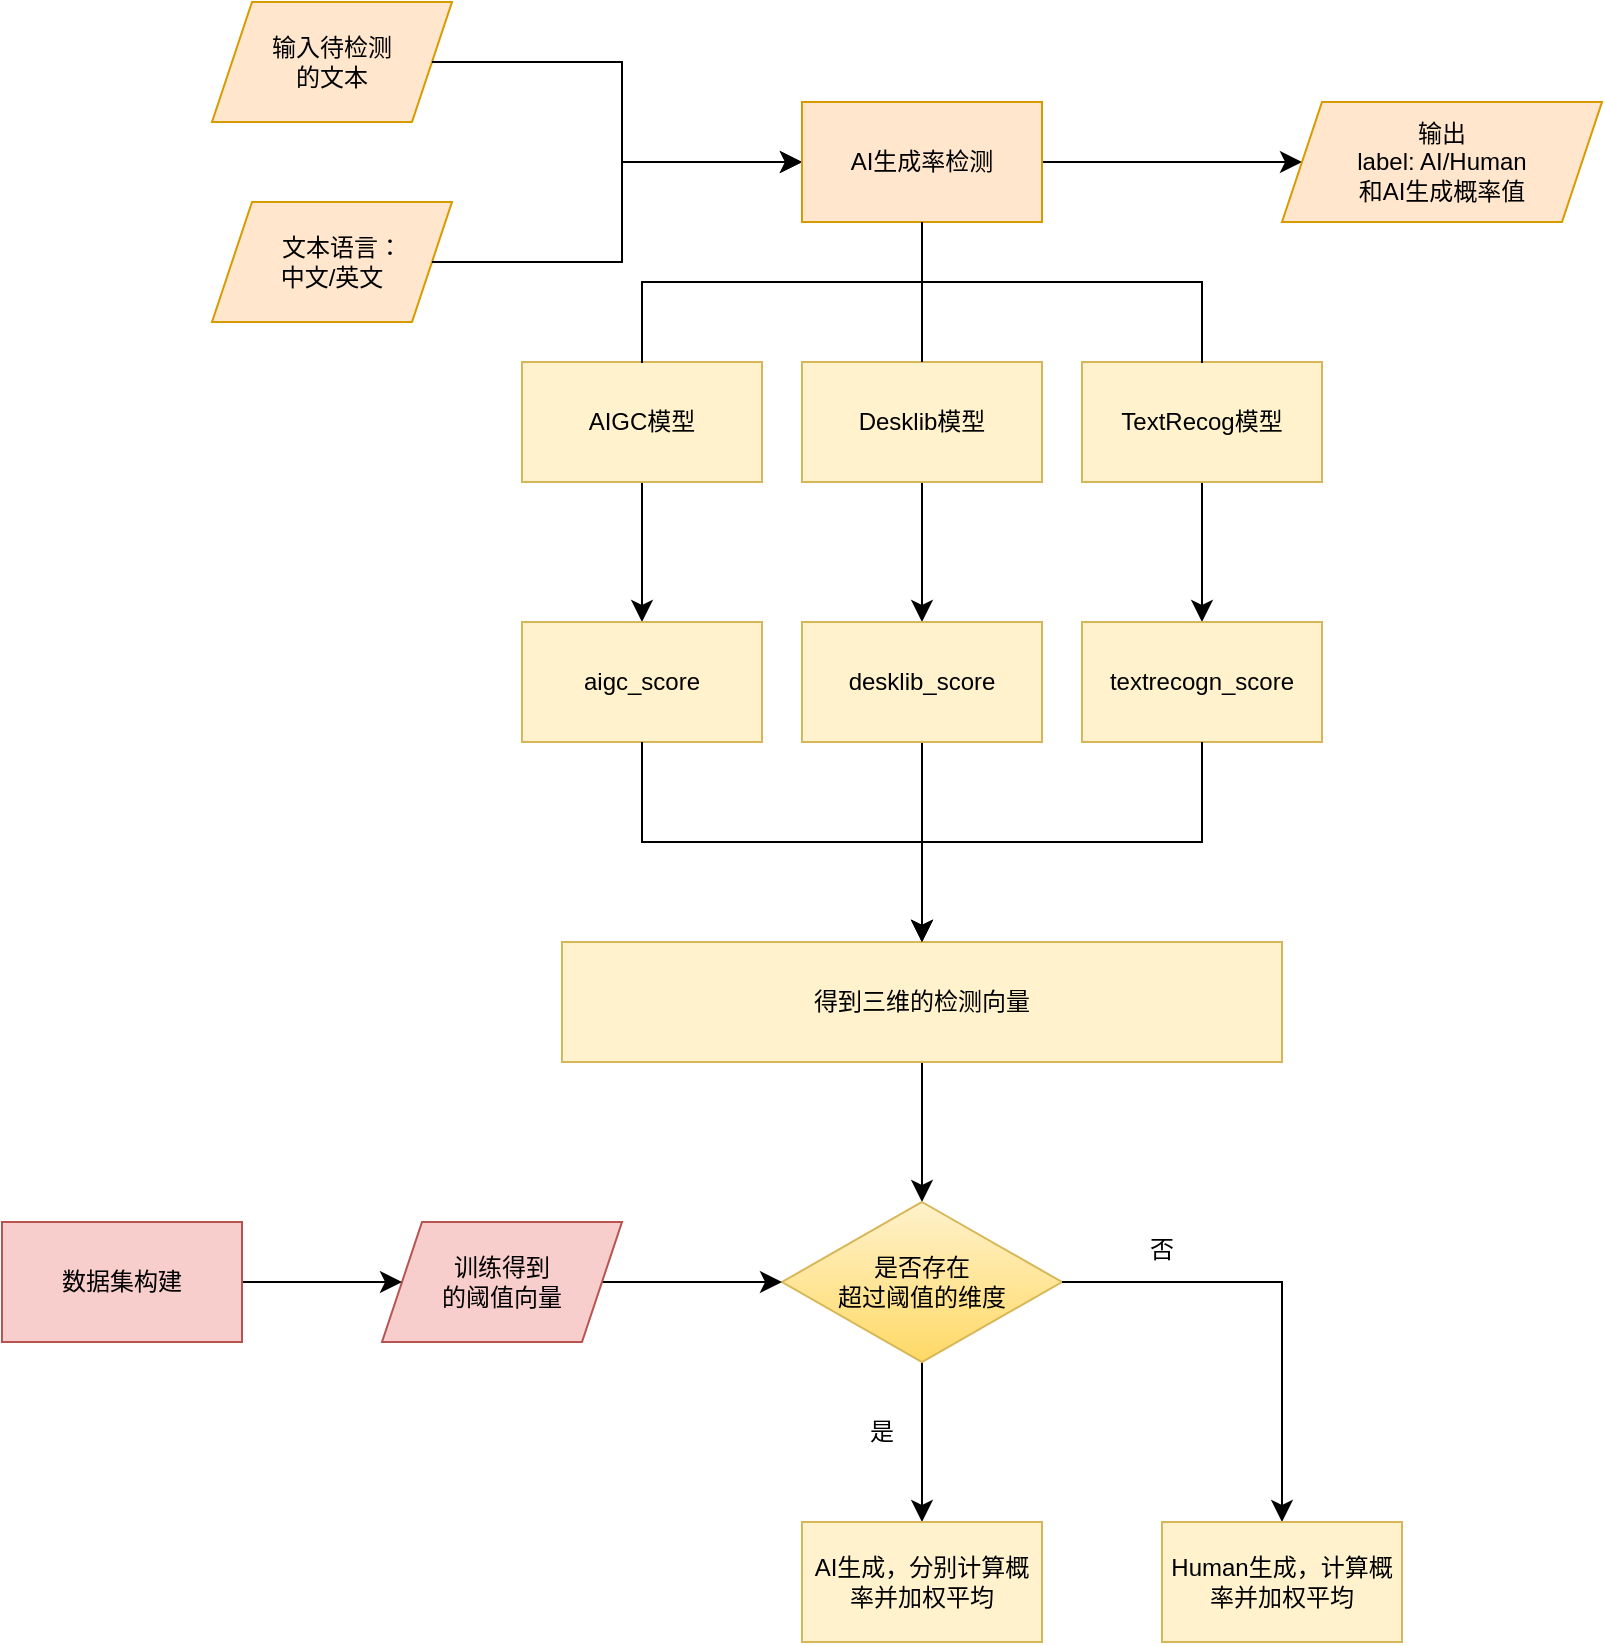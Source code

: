 <mxfile version="26.2.8">
  <diagram id="C5RBs43oDa-KdzZeNtuy" name="Page-1">
    <mxGraphModel dx="2046" dy="845" grid="1" gridSize="10" guides="1" tooltips="1" connect="1" arrows="1" fold="1" page="1" pageScale="1" pageWidth="827" pageHeight="1169" math="0" shadow="0">
      <root>
        <mxCell id="WIyWlLk6GJQsqaUBKTNV-0" />
        <mxCell id="WIyWlLk6GJQsqaUBKTNV-1" parent="WIyWlLk6GJQsqaUBKTNV-0" />
        <mxCell id="eP2JIxnxrdYGhj9Yvx8S-0" value="输入待检测&lt;div&gt;的文本&lt;/div&gt;" style="shape=parallelogram;perimeter=parallelogramPerimeter;whiteSpace=wrap;html=1;fixedSize=1;fillColor=#ffe6cc;strokeColor=#d79b00;" vertex="1" parent="WIyWlLk6GJQsqaUBKTNV-1">
          <mxGeometry x="95" y="530" width="120" height="60" as="geometry" />
        </mxCell>
        <mxCell id="eP2JIxnxrdYGhj9Yvx8S-1" value="&amp;nbsp; &amp;nbsp;文本语言：&lt;div&gt;&lt;span style=&quot;background-color: transparent; color: light-dark(rgb(0, 0, 0), rgb(255, 255, 255));&quot;&gt;中文/英文&lt;/span&gt;&lt;/div&gt;" style="shape=parallelogram;perimeter=parallelogramPerimeter;whiteSpace=wrap;html=1;fixedSize=1;fillColor=#ffe6cc;strokeColor=#d79b00;" vertex="1" parent="WIyWlLk6GJQsqaUBKTNV-1">
          <mxGeometry x="95" y="630" width="120" height="60" as="geometry" />
        </mxCell>
        <mxCell id="eP2JIxnxrdYGhj9Yvx8S-4" value="" style="edgeStyle=elbowEdgeStyle;elbow=horizontal;endArrow=classic;html=1;curved=0;rounded=0;endSize=8;startSize=8;fontSize=12;exitX=1;exitY=0.5;exitDx=0;exitDy=0;entryX=0;entryY=0.5;entryDx=0;entryDy=0;" edge="1" parent="WIyWlLk6GJQsqaUBKTNV-1" source="eP2JIxnxrdYGhj9Yvx8S-0" target="eP2JIxnxrdYGhj9Yvx8S-6">
          <mxGeometry width="50" height="50" relative="1" as="geometry">
            <mxPoint x="195" y="590" as="sourcePoint" />
            <mxPoint x="345" y="610" as="targetPoint" />
            <Array as="points">
              <mxPoint x="300" y="590" />
            </Array>
          </mxGeometry>
        </mxCell>
        <mxCell id="eP2JIxnxrdYGhj9Yvx8S-5" value="" style="edgeStyle=elbowEdgeStyle;elbow=horizontal;endArrow=classic;html=1;curved=0;rounded=0;endSize=8;startSize=8;fontSize=12;exitX=1;exitY=0.5;exitDx=0;exitDy=0;entryX=0;entryY=0.5;entryDx=0;entryDy=0;" edge="1" parent="WIyWlLk6GJQsqaUBKTNV-1" source="eP2JIxnxrdYGhj9Yvx8S-1" target="eP2JIxnxrdYGhj9Yvx8S-6">
          <mxGeometry width="50" height="50" relative="1" as="geometry">
            <mxPoint x="195" y="590" as="sourcePoint" />
            <mxPoint x="345" y="610" as="targetPoint" />
            <Array as="points">
              <mxPoint x="300" y="630" />
            </Array>
          </mxGeometry>
        </mxCell>
        <mxCell id="eP2JIxnxrdYGhj9Yvx8S-58" value="" style="edgeStyle=none;curved=1;rounded=0;orthogonalLoop=1;jettySize=auto;html=1;fontSize=12;startSize=8;endSize=8;" edge="1" parent="WIyWlLk6GJQsqaUBKTNV-1" source="eP2JIxnxrdYGhj9Yvx8S-6" target="eP2JIxnxrdYGhj9Yvx8S-57">
          <mxGeometry relative="1" as="geometry" />
        </mxCell>
        <mxCell id="eP2JIxnxrdYGhj9Yvx8S-6" value="AI生成率检测" style="rounded=0;whiteSpace=wrap;html=1;fillColor=#ffe6cc;strokeColor=#d79b00;" vertex="1" parent="WIyWlLk6GJQsqaUBKTNV-1">
          <mxGeometry x="390" y="580" width="120" height="60" as="geometry" />
        </mxCell>
        <mxCell id="eP2JIxnxrdYGhj9Yvx8S-31" value="" style="edgeStyle=none;curved=1;rounded=0;orthogonalLoop=1;jettySize=auto;html=1;fontSize=12;startSize=8;endSize=8;" edge="1" parent="WIyWlLk6GJQsqaUBKTNV-1" source="eP2JIxnxrdYGhj9Yvx8S-7" target="eP2JIxnxrdYGhj9Yvx8S-30">
          <mxGeometry relative="1" as="geometry" />
        </mxCell>
        <mxCell id="eP2JIxnxrdYGhj9Yvx8S-7" value="AIGC模型" style="rounded=0;whiteSpace=wrap;html=1;fillColor=#fff2cc;strokeColor=#d6b656;" vertex="1" parent="WIyWlLk6GJQsqaUBKTNV-1">
          <mxGeometry x="250" y="710" width="120" height="60" as="geometry" />
        </mxCell>
        <mxCell id="eP2JIxnxrdYGhj9Yvx8S-33" value="" style="edgeStyle=none;curved=1;rounded=0;orthogonalLoop=1;jettySize=auto;html=1;fontSize=12;startSize=8;endSize=8;" edge="1" parent="WIyWlLk6GJQsqaUBKTNV-1" source="eP2JIxnxrdYGhj9Yvx8S-9" target="eP2JIxnxrdYGhj9Yvx8S-32">
          <mxGeometry relative="1" as="geometry" />
        </mxCell>
        <mxCell id="eP2JIxnxrdYGhj9Yvx8S-9" value="Desklib模型" style="rounded=0;whiteSpace=wrap;html=1;fillColor=#fff2cc;strokeColor=#d6b656;" vertex="1" parent="WIyWlLk6GJQsqaUBKTNV-1">
          <mxGeometry x="390" y="710" width="120" height="60" as="geometry" />
        </mxCell>
        <mxCell id="eP2JIxnxrdYGhj9Yvx8S-35" value="" style="edgeStyle=none;curved=1;rounded=0;orthogonalLoop=1;jettySize=auto;html=1;fontSize=12;startSize=8;endSize=8;" edge="1" parent="WIyWlLk6GJQsqaUBKTNV-1" source="eP2JIxnxrdYGhj9Yvx8S-10" target="eP2JIxnxrdYGhj9Yvx8S-34">
          <mxGeometry relative="1" as="geometry" />
        </mxCell>
        <mxCell id="eP2JIxnxrdYGhj9Yvx8S-10" value="TextRecog模型" style="rounded=0;whiteSpace=wrap;html=1;fillColor=#fff2cc;strokeColor=#d6b656;" vertex="1" parent="WIyWlLk6GJQsqaUBKTNV-1">
          <mxGeometry x="530" y="710" width="120" height="60" as="geometry" />
        </mxCell>
        <mxCell id="eP2JIxnxrdYGhj9Yvx8S-16" value="" style="endArrow=none;html=1;rounded=0;fontSize=12;startSize=8;endSize=8;curved=1;entryX=0.5;entryY=1;entryDx=0;entryDy=0;exitX=0.5;exitY=0;exitDx=0;exitDy=0;" edge="1" parent="WIyWlLk6GJQsqaUBKTNV-1" source="eP2JIxnxrdYGhj9Yvx8S-9" target="eP2JIxnxrdYGhj9Yvx8S-6">
          <mxGeometry width="50" height="50" relative="1" as="geometry">
            <mxPoint x="450" y="690" as="sourcePoint" />
            <mxPoint x="500" y="640" as="targetPoint" />
          </mxGeometry>
        </mxCell>
        <mxCell id="eP2JIxnxrdYGhj9Yvx8S-22" value="" style="shape=partialRectangle;whiteSpace=wrap;html=1;bottom=1;right=1;left=1;top=0;fillColor=none;routingCenterX=-0.5;rotation=-180;" vertex="1" parent="WIyWlLk6GJQsqaUBKTNV-1">
          <mxGeometry x="310" y="670" width="280" height="40" as="geometry" />
        </mxCell>
        <mxCell id="eP2JIxnxrdYGhj9Yvx8S-30" value="aigc_score" style="whiteSpace=wrap;html=1;rounded=0;fillColor=#fff2cc;strokeColor=#d6b656;" vertex="1" parent="WIyWlLk6GJQsqaUBKTNV-1">
          <mxGeometry x="250" y="840" width="120" height="60" as="geometry" />
        </mxCell>
        <mxCell id="eP2JIxnxrdYGhj9Yvx8S-39" value="" style="edgeStyle=none;curved=1;rounded=0;orthogonalLoop=1;jettySize=auto;html=1;fontSize=12;startSize=8;endSize=8;" edge="1" parent="WIyWlLk6GJQsqaUBKTNV-1" source="eP2JIxnxrdYGhj9Yvx8S-32" target="eP2JIxnxrdYGhj9Yvx8S-38">
          <mxGeometry relative="1" as="geometry" />
        </mxCell>
        <mxCell id="eP2JIxnxrdYGhj9Yvx8S-32" value="desklib_score" style="whiteSpace=wrap;html=1;rounded=0;fillColor=#fff2cc;strokeColor=#d6b656;" vertex="1" parent="WIyWlLk6GJQsqaUBKTNV-1">
          <mxGeometry x="390" y="840" width="120" height="60" as="geometry" />
        </mxCell>
        <mxCell id="eP2JIxnxrdYGhj9Yvx8S-34" value="textrecogn_score" style="whiteSpace=wrap;html=1;rounded=0;fillColor=#fff2cc;strokeColor=#d6b656;" vertex="1" parent="WIyWlLk6GJQsqaUBKTNV-1">
          <mxGeometry x="530" y="840" width="120" height="60" as="geometry" />
        </mxCell>
        <mxCell id="eP2JIxnxrdYGhj9Yvx8S-44" value="" style="edgeStyle=none;curved=1;rounded=0;orthogonalLoop=1;jettySize=auto;html=1;fontSize=12;startSize=8;endSize=8;" edge="1" parent="WIyWlLk6GJQsqaUBKTNV-1" source="eP2JIxnxrdYGhj9Yvx8S-38" target="eP2JIxnxrdYGhj9Yvx8S-43">
          <mxGeometry relative="1" as="geometry" />
        </mxCell>
        <mxCell id="eP2JIxnxrdYGhj9Yvx8S-38" value="得到三维的检测向量" style="whiteSpace=wrap;html=1;rounded=0;fillColor=#fff2cc;strokeColor=#d6b656;" vertex="1" parent="WIyWlLk6GJQsqaUBKTNV-1">
          <mxGeometry x="270" y="1000" width="360" height="60" as="geometry" />
        </mxCell>
        <mxCell id="eP2JIxnxrdYGhj9Yvx8S-41" value="" style="edgeStyle=elbowEdgeStyle;elbow=vertical;endArrow=classic;html=1;curved=0;rounded=0;endSize=8;startSize=8;fontSize=12;exitX=0.5;exitY=1;exitDx=0;exitDy=0;entryX=0.5;entryY=0;entryDx=0;entryDy=0;" edge="1" parent="WIyWlLk6GJQsqaUBKTNV-1" source="eP2JIxnxrdYGhj9Yvx8S-30" target="eP2JIxnxrdYGhj9Yvx8S-38">
          <mxGeometry width="50" height="50" relative="1" as="geometry">
            <mxPoint x="530" y="1000" as="sourcePoint" />
            <mxPoint x="580" y="950" as="targetPoint" />
          </mxGeometry>
        </mxCell>
        <mxCell id="eP2JIxnxrdYGhj9Yvx8S-42" value="" style="edgeStyle=elbowEdgeStyle;elbow=vertical;endArrow=classic;html=1;curved=0;rounded=0;endSize=8;startSize=8;fontSize=12;exitX=0.5;exitY=1;exitDx=0;exitDy=0;entryX=0.5;entryY=0;entryDx=0;entryDy=0;" edge="1" parent="WIyWlLk6GJQsqaUBKTNV-1" source="eP2JIxnxrdYGhj9Yvx8S-34" target="eP2JIxnxrdYGhj9Yvx8S-38">
          <mxGeometry width="50" height="50" relative="1" as="geometry">
            <mxPoint x="530" y="1000" as="sourcePoint" />
            <mxPoint x="450" y="1020" as="targetPoint" />
          </mxGeometry>
        </mxCell>
        <mxCell id="eP2JIxnxrdYGhj9Yvx8S-46" value="" style="edgeStyle=none;curved=1;rounded=0;orthogonalLoop=1;jettySize=auto;html=1;fontSize=12;startSize=8;endSize=8;" edge="1" parent="WIyWlLk6GJQsqaUBKTNV-1" source="eP2JIxnxrdYGhj9Yvx8S-43" target="eP2JIxnxrdYGhj9Yvx8S-45">
          <mxGeometry relative="1" as="geometry" />
        </mxCell>
        <mxCell id="eP2JIxnxrdYGhj9Yvx8S-43" value="是否存在&lt;div&gt;超过阈值的维度&lt;/div&gt;" style="rhombus;whiteSpace=wrap;html=1;rounded=0;fillColor=#fff2cc;strokeColor=#d6b656;gradientColor=#ffd966;" vertex="1" parent="WIyWlLk6GJQsqaUBKTNV-1">
          <mxGeometry x="380" y="1130" width="140" height="80" as="geometry" />
        </mxCell>
        <mxCell id="eP2JIxnxrdYGhj9Yvx8S-45" value="AI生成，分别计算概率并加权平均" style="whiteSpace=wrap;html=1;rounded=0;fillColor=#fff2cc;strokeColor=#d6b656;" vertex="1" parent="WIyWlLk6GJQsqaUBKTNV-1">
          <mxGeometry x="390" y="1290" width="120" height="60" as="geometry" />
        </mxCell>
        <mxCell id="eP2JIxnxrdYGhj9Yvx8S-47" value="是" style="text;html=1;align=center;verticalAlign=middle;whiteSpace=wrap;rounded=0;" vertex="1" parent="WIyWlLk6GJQsqaUBKTNV-1">
          <mxGeometry x="400" y="1230" width="60" height="30" as="geometry" />
        </mxCell>
        <mxCell id="eP2JIxnxrdYGhj9Yvx8S-49" value="" style="edgeStyle=none;curved=1;rounded=0;orthogonalLoop=1;jettySize=auto;html=1;fontSize=12;startSize=8;endSize=8;" edge="1" parent="WIyWlLk6GJQsqaUBKTNV-1" source="eP2JIxnxrdYGhj9Yvx8S-48" target="eP2JIxnxrdYGhj9Yvx8S-43">
          <mxGeometry relative="1" as="geometry" />
        </mxCell>
        <mxCell id="eP2JIxnxrdYGhj9Yvx8S-48" value="训练得到&lt;div&gt;的阈值向量&lt;/div&gt;" style="shape=parallelogram;perimeter=parallelogramPerimeter;whiteSpace=wrap;html=1;fixedSize=1;fillColor=#f8cecc;strokeColor=#b85450;" vertex="1" parent="WIyWlLk6GJQsqaUBKTNV-1">
          <mxGeometry x="180" y="1140" width="120" height="60" as="geometry" />
        </mxCell>
        <mxCell id="eP2JIxnxrdYGhj9Yvx8S-52" value="否" style="text;html=1;align=center;verticalAlign=middle;whiteSpace=wrap;rounded=0;" vertex="1" parent="WIyWlLk6GJQsqaUBKTNV-1">
          <mxGeometry x="540" y="1139" width="60" height="30" as="geometry" />
        </mxCell>
        <mxCell id="eP2JIxnxrdYGhj9Yvx8S-53" value="" style="edgeStyle=segmentEdgeStyle;endArrow=classic;html=1;curved=0;rounded=0;endSize=8;startSize=8;fontSize=12;exitX=1;exitY=0.5;exitDx=0;exitDy=0;" edge="1" parent="WIyWlLk6GJQsqaUBKTNV-1" source="eP2JIxnxrdYGhj9Yvx8S-43">
          <mxGeometry width="50" height="50" relative="1" as="geometry">
            <mxPoint x="400" y="1180" as="sourcePoint" />
            <mxPoint x="630" y="1290" as="targetPoint" />
          </mxGeometry>
        </mxCell>
        <mxCell id="eP2JIxnxrdYGhj9Yvx8S-54" value="Human生成，计算概率并加权平均" style="rounded=0;whiteSpace=wrap;html=1;fillColor=#fff2cc;strokeColor=#d6b656;" vertex="1" parent="WIyWlLk6GJQsqaUBKTNV-1">
          <mxGeometry x="570" y="1290" width="120" height="60" as="geometry" />
        </mxCell>
        <mxCell id="eP2JIxnxrdYGhj9Yvx8S-57" value="输出&lt;div&gt;label: AI/Human&lt;div&gt;和AI生成概率值&lt;/div&gt;&lt;/div&gt;" style="shape=parallelogram;perimeter=parallelogramPerimeter;whiteSpace=wrap;html=1;fixedSize=1;rounded=0;fillColor=#ffe6cc;strokeColor=#d79b00;" vertex="1" parent="WIyWlLk6GJQsqaUBKTNV-1">
          <mxGeometry x="630" y="580" width="160" height="60" as="geometry" />
        </mxCell>
        <mxCell id="eP2JIxnxrdYGhj9Yvx8S-60" value="" style="edgeStyle=none;curved=1;rounded=0;orthogonalLoop=1;jettySize=auto;html=1;fontSize=12;startSize=8;endSize=8;" edge="1" parent="WIyWlLk6GJQsqaUBKTNV-1" source="eP2JIxnxrdYGhj9Yvx8S-59" target="eP2JIxnxrdYGhj9Yvx8S-48">
          <mxGeometry relative="1" as="geometry" />
        </mxCell>
        <mxCell id="eP2JIxnxrdYGhj9Yvx8S-59" value="数据集构建" style="rounded=0;whiteSpace=wrap;html=1;fillColor=#f8cecc;strokeColor=#b85450;" vertex="1" parent="WIyWlLk6GJQsqaUBKTNV-1">
          <mxGeometry x="-10" y="1140" width="120" height="60" as="geometry" />
        </mxCell>
      </root>
    </mxGraphModel>
  </diagram>
</mxfile>
